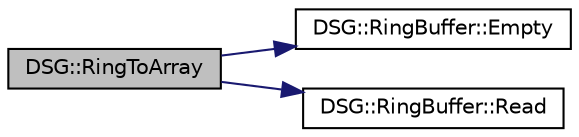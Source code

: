 digraph "DSG::RingToArray"
{
  edge [fontname="Helvetica",fontsize="10",labelfontname="Helvetica",labelfontsize="10"];
  node [fontname="Helvetica",fontsize="10",shape=record];
  rankdir="LR";
  Node1 [label="DSG::RingToArray",height=0.2,width=0.4,color="black", fillcolor="grey75", style="filled", fontcolor="black"];
  Node1 -> Node2 [color="midnightblue",fontsize="10",style="solid"];
  Node2 [label="DSG::RingBuffer::Empty",height=0.2,width=0.4,color="black", fillcolor="white", style="filled",URL="$class_d_s_g_1_1_ring_buffer.html#ac1346f5842d08b988a5297abe4089b96"];
  Node1 -> Node3 [color="midnightblue",fontsize="10",style="solid"];
  Node3 [label="DSG::RingBuffer::Read",height=0.2,width=0.4,color="black", fillcolor="white", style="filled",URL="$class_d_s_g_1_1_ring_buffer.html#a6b2848a64f15c7b0c320779582fa0fbe"];
}
